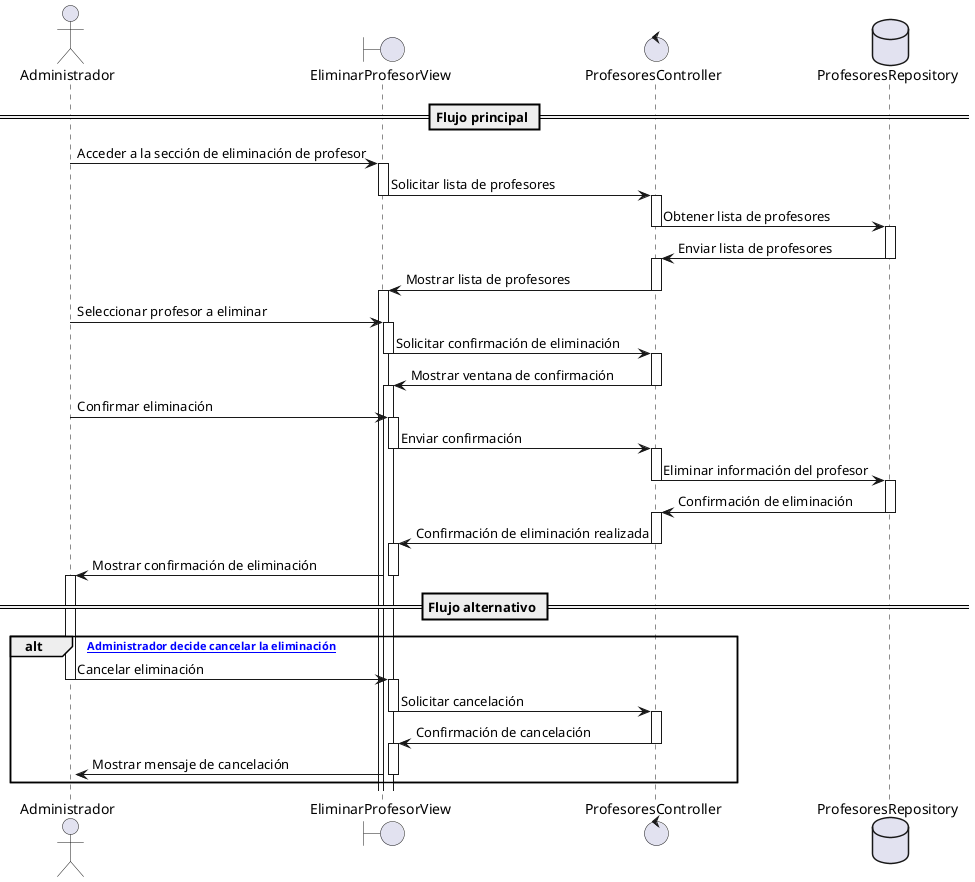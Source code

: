 @startuml
actor Administrador
boundary "EliminarProfesorView" as View
control "ProfesoresController" as Controller
database "ProfesoresRepository" as Repository

== Flujo principal ==
Administrador -> View --++: Acceder a la sección de eliminación de profesor
View -> Controller --++: Solicitar lista de profesores
Controller -> Repository --++: Obtener lista de profesores
Repository -> Controller --++: Enviar lista de profesores
Controller -> View --++: Mostrar lista de profesores
Administrador -> View --++: Seleccionar profesor a eliminar
View -> Controller --++: Solicitar confirmación de eliminación
Controller -> View --++: Mostrar ventana de confirmación
Administrador -> View --++: Confirmar eliminación
View -> Controller --++: Enviar confirmación
Controller -> Repository --++: Eliminar información del profesor
Repository -> Controller --++: Confirmación de eliminación
Controller -> View --++: Confirmación de eliminación realizada
View -> Administrador --++: Mostrar confirmación de eliminación

== Flujo alternativo ==
alt [A Administrador decide cancelar la eliminación]
    Administrador -> View --++: Cancelar eliminación
    View -> Controller --++: Solicitar cancelación
    Controller -> View --++: Confirmación de cancelación
    View -> Administrador --++: Mostrar mensaje de cancelación
end
@enduml

